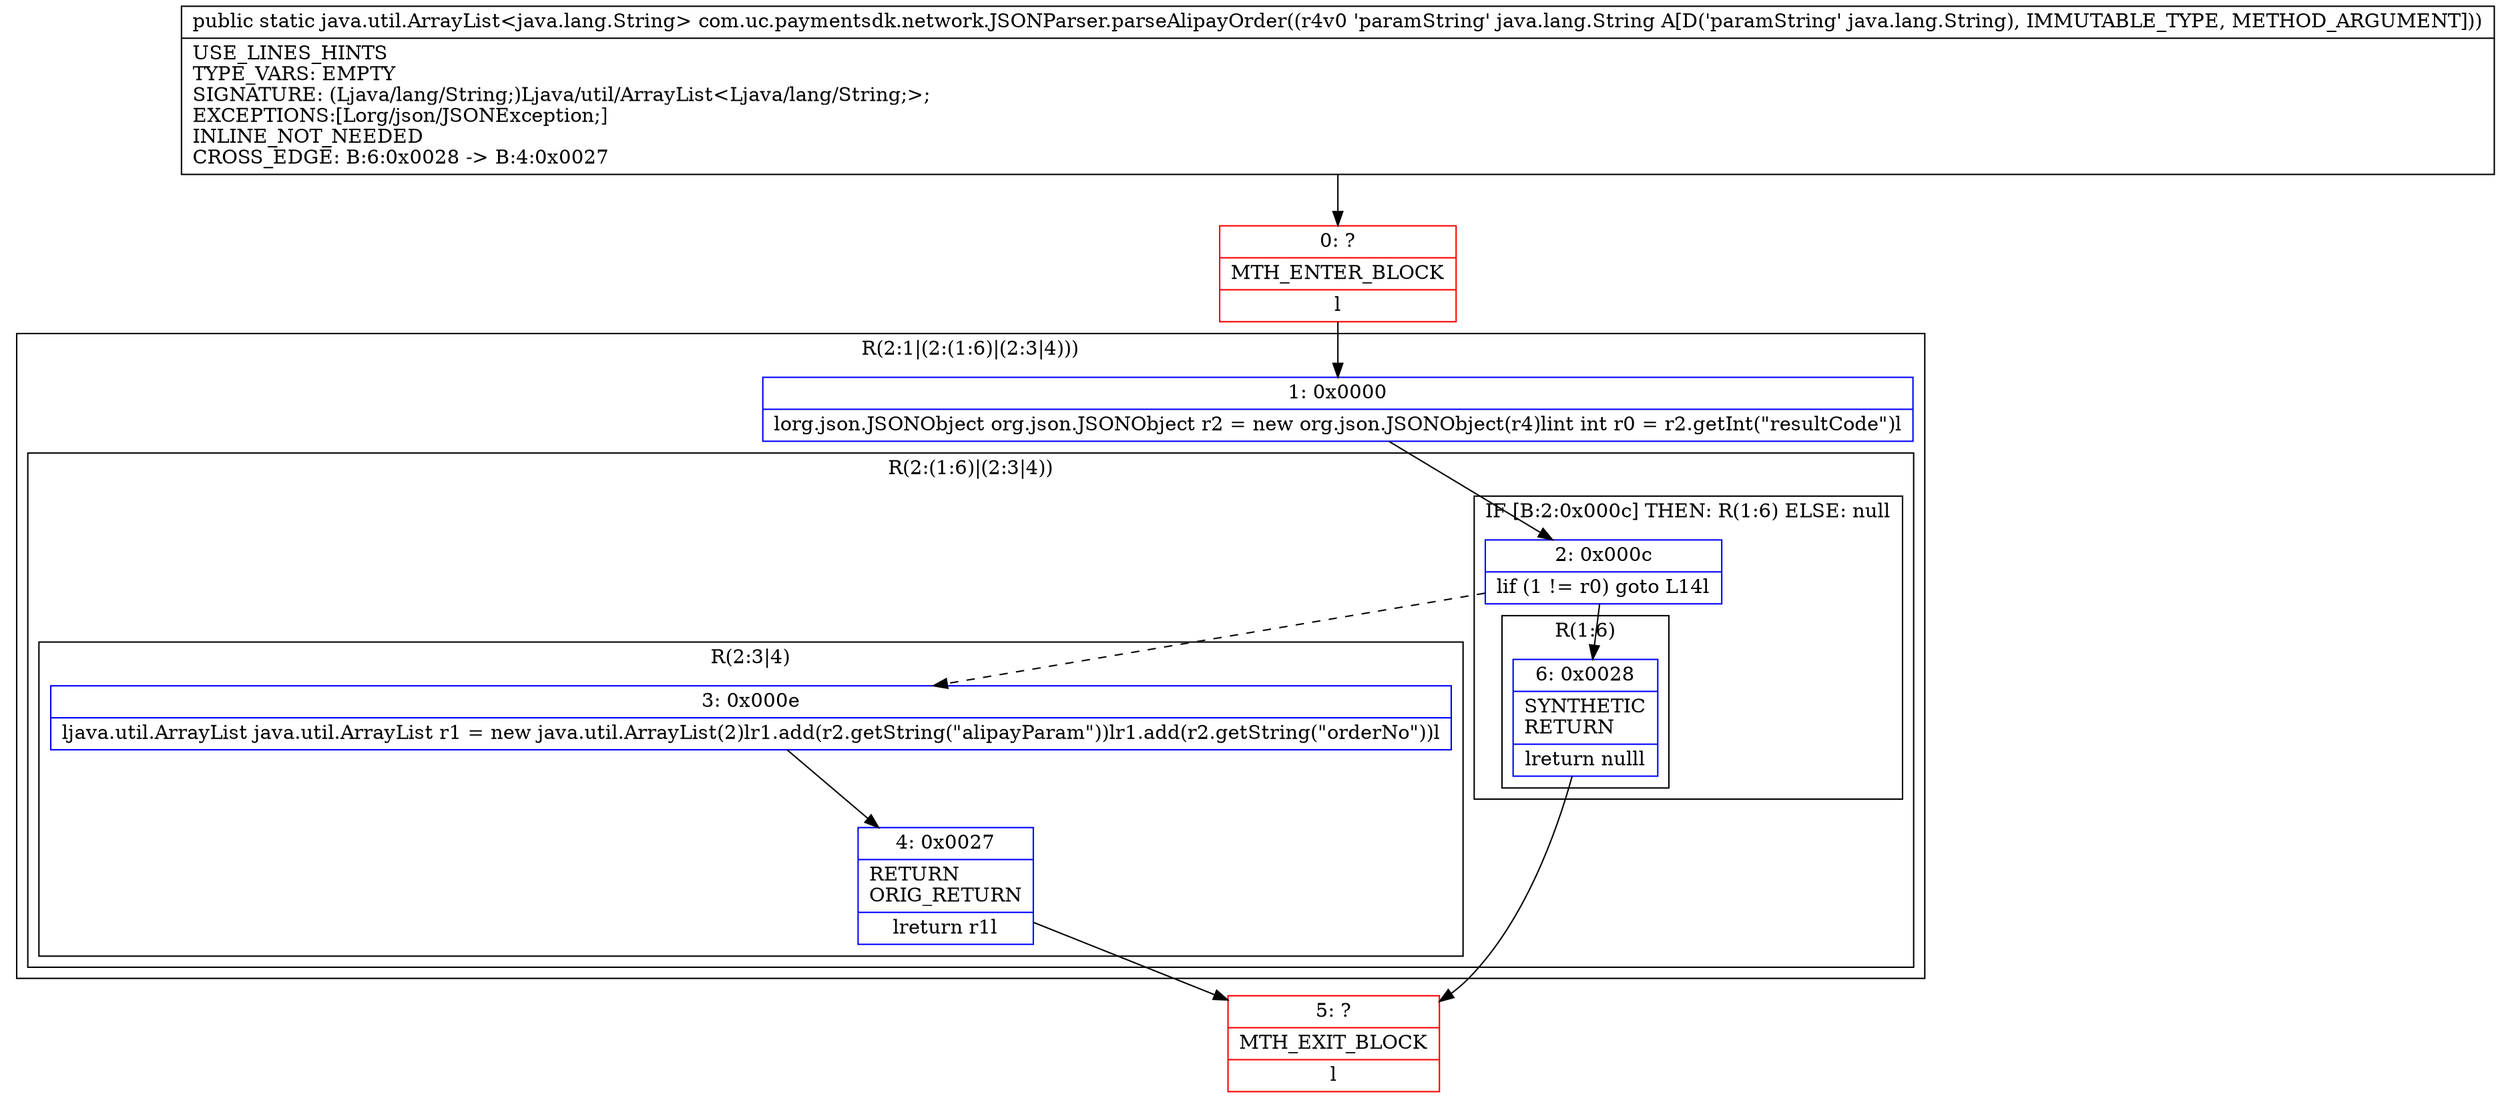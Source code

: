 digraph "CFG forcom.uc.paymentsdk.network.JSONParser.parseAlipayOrder(Ljava\/lang\/String;)Ljava\/util\/ArrayList;" {
subgraph cluster_Region_1543150161 {
label = "R(2:1|(2:(1:6)|(2:3|4)))";
node [shape=record,color=blue];
Node_1 [shape=record,label="{1\:\ 0x0000|lorg.json.JSONObject org.json.JSONObject r2 = new org.json.JSONObject(r4)lint int r0 = r2.getInt(\"resultCode\")l}"];
subgraph cluster_Region_68711326 {
label = "R(2:(1:6)|(2:3|4))";
node [shape=record,color=blue];
subgraph cluster_IfRegion_100527775 {
label = "IF [B:2:0x000c] THEN: R(1:6) ELSE: null";
node [shape=record,color=blue];
Node_2 [shape=record,label="{2\:\ 0x000c|lif (1 != r0) goto L14l}"];
subgraph cluster_Region_1322610597 {
label = "R(1:6)";
node [shape=record,color=blue];
Node_6 [shape=record,label="{6\:\ 0x0028|SYNTHETIC\lRETURN\l|lreturn nulll}"];
}
}
subgraph cluster_Region_1143244862 {
label = "R(2:3|4)";
node [shape=record,color=blue];
Node_3 [shape=record,label="{3\:\ 0x000e|ljava.util.ArrayList java.util.ArrayList r1 = new java.util.ArrayList(2)lr1.add(r2.getString(\"alipayParam\"))lr1.add(r2.getString(\"orderNo\"))l}"];
Node_4 [shape=record,label="{4\:\ 0x0027|RETURN\lORIG_RETURN\l|lreturn r1l}"];
}
}
}
Node_0 [shape=record,color=red,label="{0\:\ ?|MTH_ENTER_BLOCK\l|l}"];
Node_5 [shape=record,color=red,label="{5\:\ ?|MTH_EXIT_BLOCK\l|l}"];
MethodNode[shape=record,label="{public static java.util.ArrayList\<java.lang.String\> com.uc.paymentsdk.network.JSONParser.parseAlipayOrder((r4v0 'paramString' java.lang.String A[D('paramString' java.lang.String), IMMUTABLE_TYPE, METHOD_ARGUMENT]))  | USE_LINES_HINTS\lTYPE_VARS: EMPTY\lSIGNATURE: (Ljava\/lang\/String;)Ljava\/util\/ArrayList\<Ljava\/lang\/String;\>;\lEXCEPTIONS:[Lorg\/json\/JSONException;]\lINLINE_NOT_NEEDED\lCROSS_EDGE: B:6:0x0028 \-\> B:4:0x0027\l}"];
MethodNode -> Node_0;
Node_1 -> Node_2;
Node_2 -> Node_3[style=dashed];
Node_2 -> Node_6;
Node_6 -> Node_5;
Node_3 -> Node_4;
Node_4 -> Node_5;
Node_0 -> Node_1;
}

